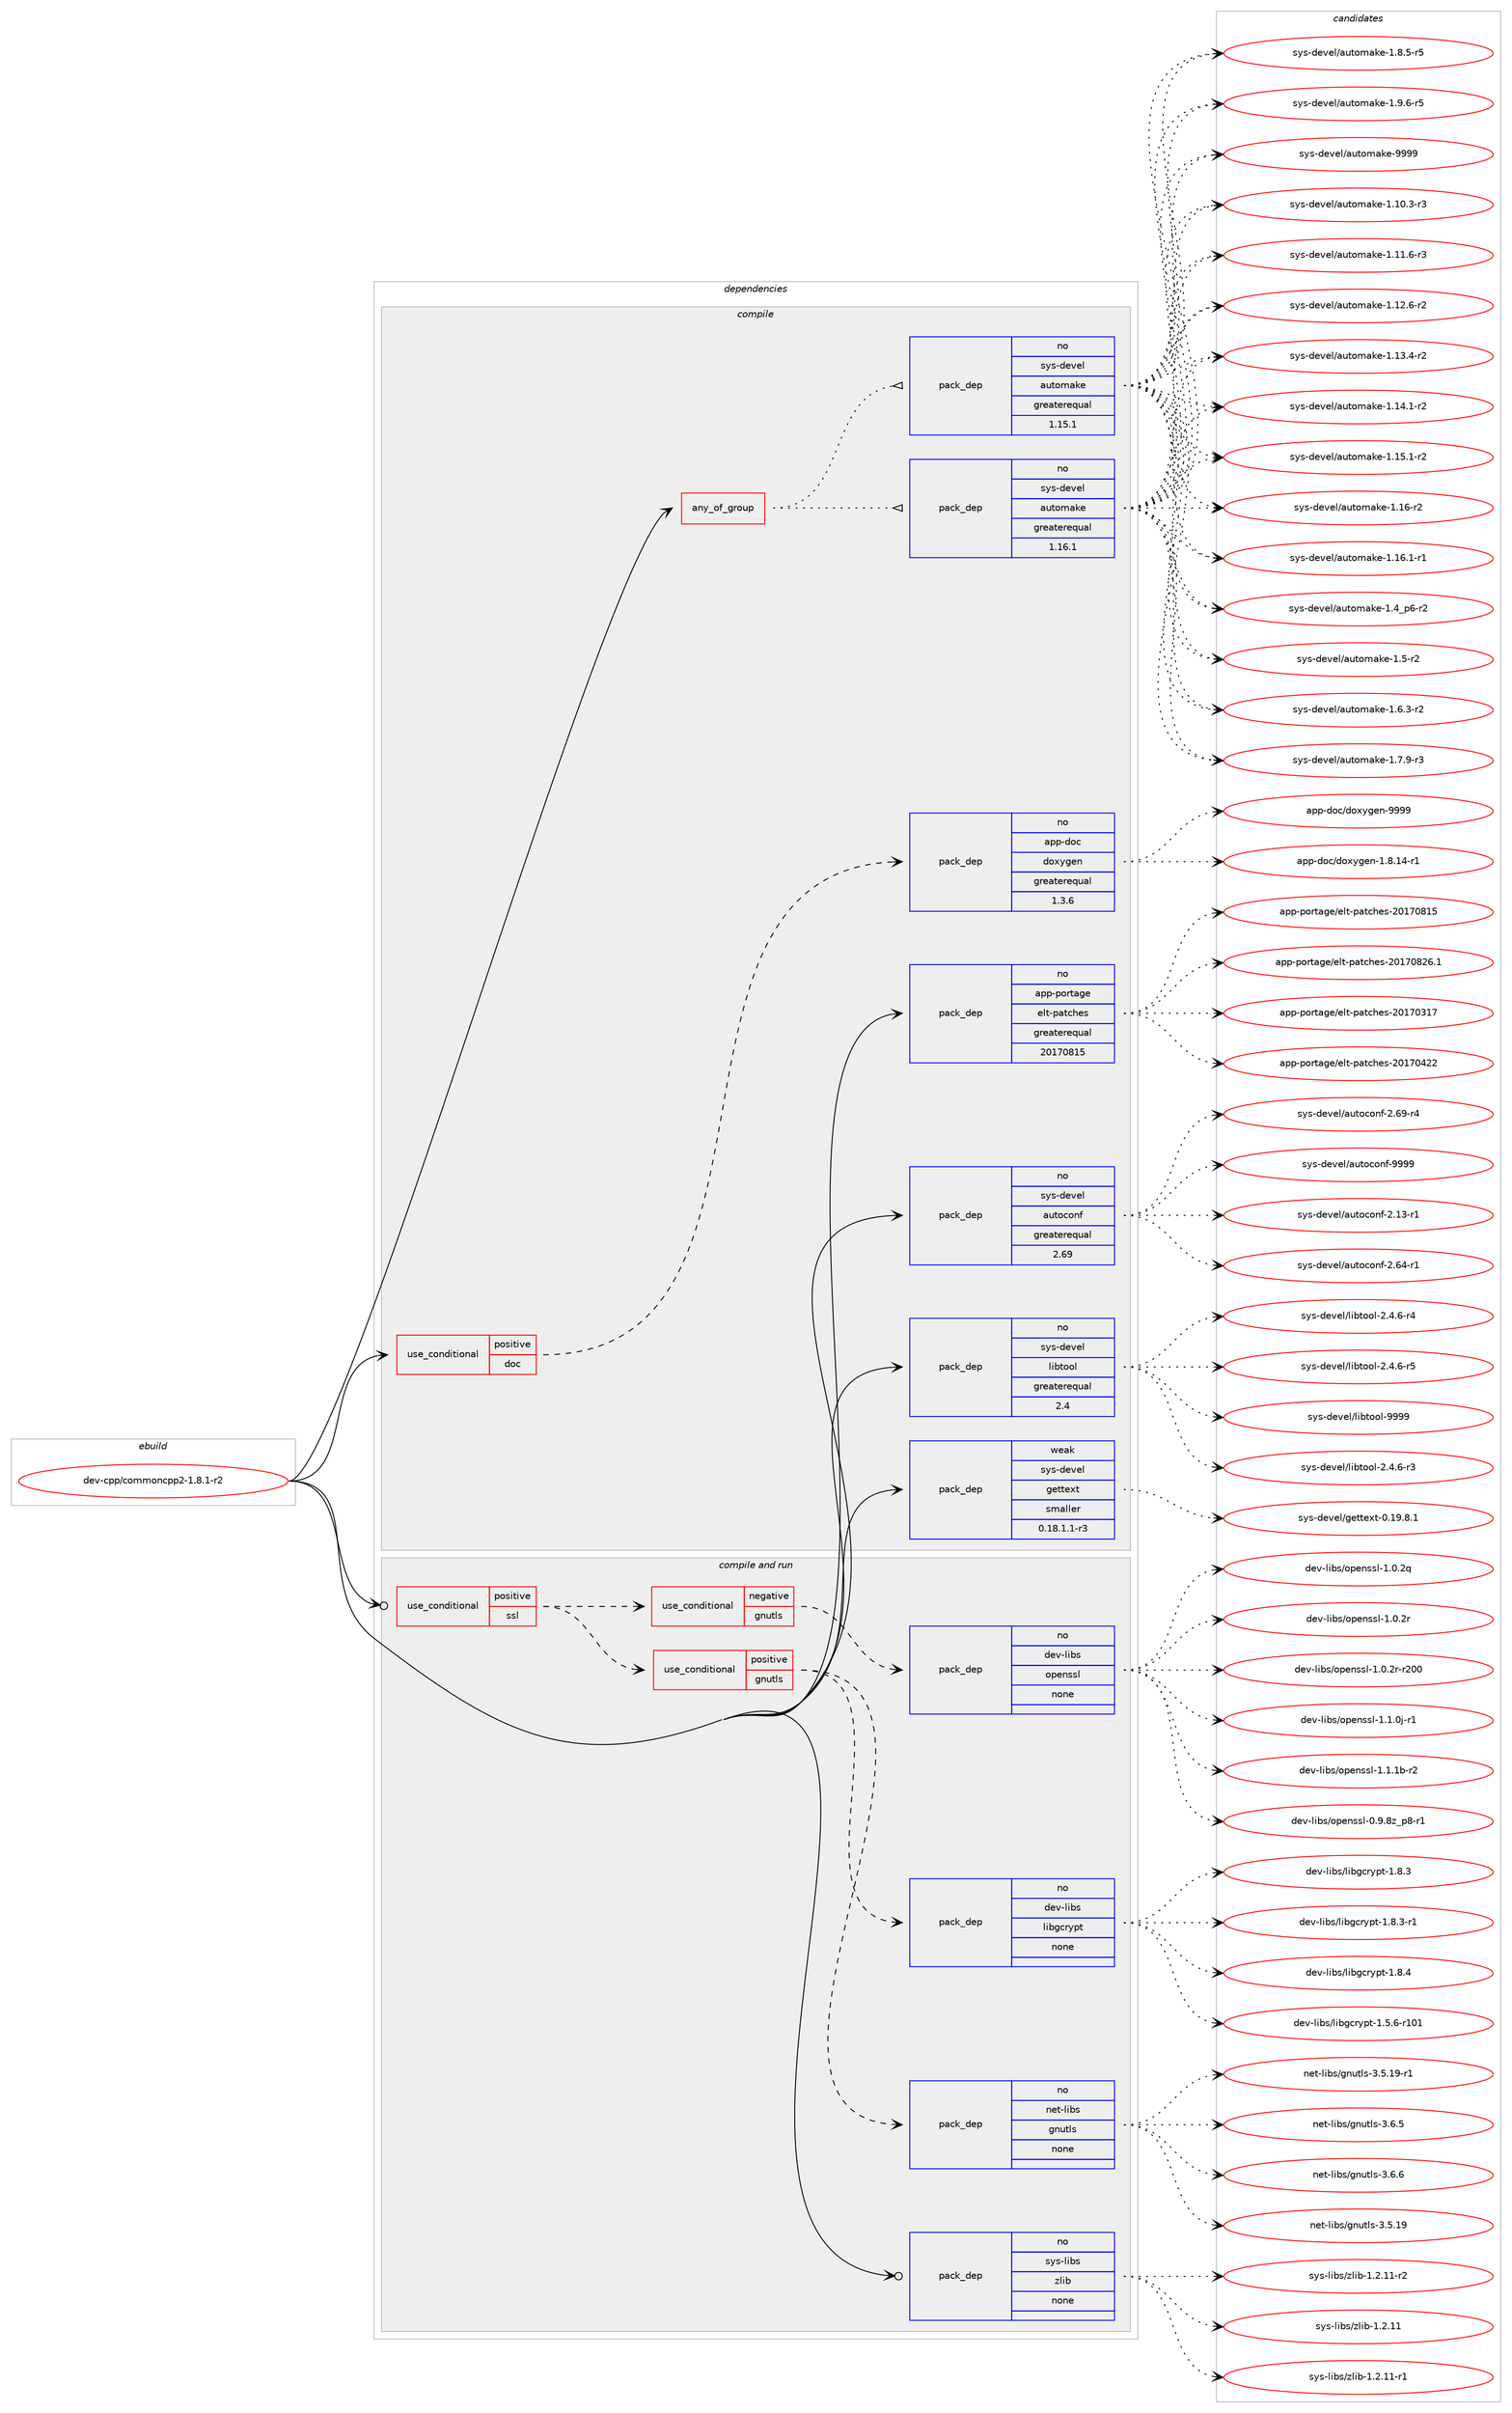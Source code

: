 digraph prolog {

# *************
# Graph options
# *************

newrank=true;
concentrate=true;
compound=true;
graph [rankdir=LR,fontname=Helvetica,fontsize=10,ranksep=1.5];#, ranksep=2.5, nodesep=0.2];
edge  [arrowhead=vee];
node  [fontname=Helvetica,fontsize=10];

# **********
# The ebuild
# **********

subgraph cluster_leftcol {
color=gray;
rank=same;
label=<<i>ebuild</i>>;
id [label="dev-cpp/commoncpp2-1.8.1-r2", color=red, width=4, href="../dev-cpp/commoncpp2-1.8.1-r2.svg"];
}

# ****************
# The dependencies
# ****************

subgraph cluster_midcol {
color=gray;
label=<<i>dependencies</i>>;
subgraph cluster_compile {
fillcolor="#eeeeee";
style=filled;
label=<<i>compile</i>>;
subgraph any20317 {
dependency1316977 [label=<<TABLE BORDER="0" CELLBORDER="1" CELLSPACING="0" CELLPADDING="4"><TR><TD CELLPADDING="10">any_of_group</TD></TR></TABLE>>, shape=none, color=red];subgraph pack939629 {
dependency1316978 [label=<<TABLE BORDER="0" CELLBORDER="1" CELLSPACING="0" CELLPADDING="4" WIDTH="220"><TR><TD ROWSPAN="6" CELLPADDING="30">pack_dep</TD></TR><TR><TD WIDTH="110">no</TD></TR><TR><TD>sys-devel</TD></TR><TR><TD>automake</TD></TR><TR><TD>greaterequal</TD></TR><TR><TD>1.16.1</TD></TR></TABLE>>, shape=none, color=blue];
}
dependency1316977:e -> dependency1316978:w [weight=20,style="dotted",arrowhead="oinv"];
subgraph pack939630 {
dependency1316979 [label=<<TABLE BORDER="0" CELLBORDER="1" CELLSPACING="0" CELLPADDING="4" WIDTH="220"><TR><TD ROWSPAN="6" CELLPADDING="30">pack_dep</TD></TR><TR><TD WIDTH="110">no</TD></TR><TR><TD>sys-devel</TD></TR><TR><TD>automake</TD></TR><TR><TD>greaterequal</TD></TR><TR><TD>1.15.1</TD></TR></TABLE>>, shape=none, color=blue];
}
dependency1316977:e -> dependency1316979:w [weight=20,style="dotted",arrowhead="oinv"];
}
id:e -> dependency1316977:w [weight=20,style="solid",arrowhead="vee"];
subgraph cond356481 {
dependency1316980 [label=<<TABLE BORDER="0" CELLBORDER="1" CELLSPACING="0" CELLPADDING="4"><TR><TD ROWSPAN="3" CELLPADDING="10">use_conditional</TD></TR><TR><TD>positive</TD></TR><TR><TD>doc</TD></TR></TABLE>>, shape=none, color=red];
subgraph pack939631 {
dependency1316981 [label=<<TABLE BORDER="0" CELLBORDER="1" CELLSPACING="0" CELLPADDING="4" WIDTH="220"><TR><TD ROWSPAN="6" CELLPADDING="30">pack_dep</TD></TR><TR><TD WIDTH="110">no</TD></TR><TR><TD>app-doc</TD></TR><TR><TD>doxygen</TD></TR><TR><TD>greaterequal</TD></TR><TR><TD>1.3.6</TD></TR></TABLE>>, shape=none, color=blue];
}
dependency1316980:e -> dependency1316981:w [weight=20,style="dashed",arrowhead="vee"];
}
id:e -> dependency1316980:w [weight=20,style="solid",arrowhead="vee"];
subgraph pack939632 {
dependency1316982 [label=<<TABLE BORDER="0" CELLBORDER="1" CELLSPACING="0" CELLPADDING="4" WIDTH="220"><TR><TD ROWSPAN="6" CELLPADDING="30">pack_dep</TD></TR><TR><TD WIDTH="110">no</TD></TR><TR><TD>app-portage</TD></TR><TR><TD>elt-patches</TD></TR><TR><TD>greaterequal</TD></TR><TR><TD>20170815</TD></TR></TABLE>>, shape=none, color=blue];
}
id:e -> dependency1316982:w [weight=20,style="solid",arrowhead="vee"];
subgraph pack939633 {
dependency1316983 [label=<<TABLE BORDER="0" CELLBORDER="1" CELLSPACING="0" CELLPADDING="4" WIDTH="220"><TR><TD ROWSPAN="6" CELLPADDING="30">pack_dep</TD></TR><TR><TD WIDTH="110">no</TD></TR><TR><TD>sys-devel</TD></TR><TR><TD>autoconf</TD></TR><TR><TD>greaterequal</TD></TR><TR><TD>2.69</TD></TR></TABLE>>, shape=none, color=blue];
}
id:e -> dependency1316983:w [weight=20,style="solid",arrowhead="vee"];
subgraph pack939634 {
dependency1316984 [label=<<TABLE BORDER="0" CELLBORDER="1" CELLSPACING="0" CELLPADDING="4" WIDTH="220"><TR><TD ROWSPAN="6" CELLPADDING="30">pack_dep</TD></TR><TR><TD WIDTH="110">no</TD></TR><TR><TD>sys-devel</TD></TR><TR><TD>libtool</TD></TR><TR><TD>greaterequal</TD></TR><TR><TD>2.4</TD></TR></TABLE>>, shape=none, color=blue];
}
id:e -> dependency1316984:w [weight=20,style="solid",arrowhead="vee"];
subgraph pack939635 {
dependency1316985 [label=<<TABLE BORDER="0" CELLBORDER="1" CELLSPACING="0" CELLPADDING="4" WIDTH="220"><TR><TD ROWSPAN="6" CELLPADDING="30">pack_dep</TD></TR><TR><TD WIDTH="110">weak</TD></TR><TR><TD>sys-devel</TD></TR><TR><TD>gettext</TD></TR><TR><TD>smaller</TD></TR><TR><TD>0.18.1.1-r3</TD></TR></TABLE>>, shape=none, color=blue];
}
id:e -> dependency1316985:w [weight=20,style="solid",arrowhead="vee"];
}
subgraph cluster_compileandrun {
fillcolor="#eeeeee";
style=filled;
label=<<i>compile and run</i>>;
subgraph cond356482 {
dependency1316986 [label=<<TABLE BORDER="0" CELLBORDER="1" CELLSPACING="0" CELLPADDING="4"><TR><TD ROWSPAN="3" CELLPADDING="10">use_conditional</TD></TR><TR><TD>positive</TD></TR><TR><TD>ssl</TD></TR></TABLE>>, shape=none, color=red];
subgraph cond356483 {
dependency1316987 [label=<<TABLE BORDER="0" CELLBORDER="1" CELLSPACING="0" CELLPADDING="4"><TR><TD ROWSPAN="3" CELLPADDING="10">use_conditional</TD></TR><TR><TD>positive</TD></TR><TR><TD>gnutls</TD></TR></TABLE>>, shape=none, color=red];
subgraph pack939636 {
dependency1316988 [label=<<TABLE BORDER="0" CELLBORDER="1" CELLSPACING="0" CELLPADDING="4" WIDTH="220"><TR><TD ROWSPAN="6" CELLPADDING="30">pack_dep</TD></TR><TR><TD WIDTH="110">no</TD></TR><TR><TD>dev-libs</TD></TR><TR><TD>libgcrypt</TD></TR><TR><TD>none</TD></TR><TR><TD></TD></TR></TABLE>>, shape=none, color=blue];
}
dependency1316987:e -> dependency1316988:w [weight=20,style="dashed",arrowhead="vee"];
subgraph pack939637 {
dependency1316989 [label=<<TABLE BORDER="0" CELLBORDER="1" CELLSPACING="0" CELLPADDING="4" WIDTH="220"><TR><TD ROWSPAN="6" CELLPADDING="30">pack_dep</TD></TR><TR><TD WIDTH="110">no</TD></TR><TR><TD>net-libs</TD></TR><TR><TD>gnutls</TD></TR><TR><TD>none</TD></TR><TR><TD></TD></TR></TABLE>>, shape=none, color=blue];
}
dependency1316987:e -> dependency1316989:w [weight=20,style="dashed",arrowhead="vee"];
}
dependency1316986:e -> dependency1316987:w [weight=20,style="dashed",arrowhead="vee"];
subgraph cond356484 {
dependency1316990 [label=<<TABLE BORDER="0" CELLBORDER="1" CELLSPACING="0" CELLPADDING="4"><TR><TD ROWSPAN="3" CELLPADDING="10">use_conditional</TD></TR><TR><TD>negative</TD></TR><TR><TD>gnutls</TD></TR></TABLE>>, shape=none, color=red];
subgraph pack939638 {
dependency1316991 [label=<<TABLE BORDER="0" CELLBORDER="1" CELLSPACING="0" CELLPADDING="4" WIDTH="220"><TR><TD ROWSPAN="6" CELLPADDING="30">pack_dep</TD></TR><TR><TD WIDTH="110">no</TD></TR><TR><TD>dev-libs</TD></TR><TR><TD>openssl</TD></TR><TR><TD>none</TD></TR><TR><TD></TD></TR></TABLE>>, shape=none, color=blue];
}
dependency1316990:e -> dependency1316991:w [weight=20,style="dashed",arrowhead="vee"];
}
dependency1316986:e -> dependency1316990:w [weight=20,style="dashed",arrowhead="vee"];
}
id:e -> dependency1316986:w [weight=20,style="solid",arrowhead="odotvee"];
subgraph pack939639 {
dependency1316992 [label=<<TABLE BORDER="0" CELLBORDER="1" CELLSPACING="0" CELLPADDING="4" WIDTH="220"><TR><TD ROWSPAN="6" CELLPADDING="30">pack_dep</TD></TR><TR><TD WIDTH="110">no</TD></TR><TR><TD>sys-libs</TD></TR><TR><TD>zlib</TD></TR><TR><TD>none</TD></TR><TR><TD></TD></TR></TABLE>>, shape=none, color=blue];
}
id:e -> dependency1316992:w [weight=20,style="solid",arrowhead="odotvee"];
}
subgraph cluster_run {
fillcolor="#eeeeee";
style=filled;
label=<<i>run</i>>;
}
}

# **************
# The candidates
# **************

subgraph cluster_choices {
rank=same;
color=gray;
label=<<i>candidates</i>>;

subgraph choice939629 {
color=black;
nodesep=1;
choice11512111545100101118101108479711711611110997107101454946494846514511451 [label="sys-devel/automake-1.10.3-r3", color=red, width=4,href="../sys-devel/automake-1.10.3-r3.svg"];
choice11512111545100101118101108479711711611110997107101454946494946544511451 [label="sys-devel/automake-1.11.6-r3", color=red, width=4,href="../sys-devel/automake-1.11.6-r3.svg"];
choice11512111545100101118101108479711711611110997107101454946495046544511450 [label="sys-devel/automake-1.12.6-r2", color=red, width=4,href="../sys-devel/automake-1.12.6-r2.svg"];
choice11512111545100101118101108479711711611110997107101454946495146524511450 [label="sys-devel/automake-1.13.4-r2", color=red, width=4,href="../sys-devel/automake-1.13.4-r2.svg"];
choice11512111545100101118101108479711711611110997107101454946495246494511450 [label="sys-devel/automake-1.14.1-r2", color=red, width=4,href="../sys-devel/automake-1.14.1-r2.svg"];
choice11512111545100101118101108479711711611110997107101454946495346494511450 [label="sys-devel/automake-1.15.1-r2", color=red, width=4,href="../sys-devel/automake-1.15.1-r2.svg"];
choice1151211154510010111810110847971171161111099710710145494649544511450 [label="sys-devel/automake-1.16-r2", color=red, width=4,href="../sys-devel/automake-1.16-r2.svg"];
choice11512111545100101118101108479711711611110997107101454946495446494511449 [label="sys-devel/automake-1.16.1-r1", color=red, width=4,href="../sys-devel/automake-1.16.1-r1.svg"];
choice115121115451001011181011084797117116111109971071014549465295112544511450 [label="sys-devel/automake-1.4_p6-r2", color=red, width=4,href="../sys-devel/automake-1.4_p6-r2.svg"];
choice11512111545100101118101108479711711611110997107101454946534511450 [label="sys-devel/automake-1.5-r2", color=red, width=4,href="../sys-devel/automake-1.5-r2.svg"];
choice115121115451001011181011084797117116111109971071014549465446514511450 [label="sys-devel/automake-1.6.3-r2", color=red, width=4,href="../sys-devel/automake-1.6.3-r2.svg"];
choice115121115451001011181011084797117116111109971071014549465546574511451 [label="sys-devel/automake-1.7.9-r3", color=red, width=4,href="../sys-devel/automake-1.7.9-r3.svg"];
choice115121115451001011181011084797117116111109971071014549465646534511453 [label="sys-devel/automake-1.8.5-r5", color=red, width=4,href="../sys-devel/automake-1.8.5-r5.svg"];
choice115121115451001011181011084797117116111109971071014549465746544511453 [label="sys-devel/automake-1.9.6-r5", color=red, width=4,href="../sys-devel/automake-1.9.6-r5.svg"];
choice115121115451001011181011084797117116111109971071014557575757 [label="sys-devel/automake-9999", color=red, width=4,href="../sys-devel/automake-9999.svg"];
dependency1316978:e -> choice11512111545100101118101108479711711611110997107101454946494846514511451:w [style=dotted,weight="100"];
dependency1316978:e -> choice11512111545100101118101108479711711611110997107101454946494946544511451:w [style=dotted,weight="100"];
dependency1316978:e -> choice11512111545100101118101108479711711611110997107101454946495046544511450:w [style=dotted,weight="100"];
dependency1316978:e -> choice11512111545100101118101108479711711611110997107101454946495146524511450:w [style=dotted,weight="100"];
dependency1316978:e -> choice11512111545100101118101108479711711611110997107101454946495246494511450:w [style=dotted,weight="100"];
dependency1316978:e -> choice11512111545100101118101108479711711611110997107101454946495346494511450:w [style=dotted,weight="100"];
dependency1316978:e -> choice1151211154510010111810110847971171161111099710710145494649544511450:w [style=dotted,weight="100"];
dependency1316978:e -> choice11512111545100101118101108479711711611110997107101454946495446494511449:w [style=dotted,weight="100"];
dependency1316978:e -> choice115121115451001011181011084797117116111109971071014549465295112544511450:w [style=dotted,weight="100"];
dependency1316978:e -> choice11512111545100101118101108479711711611110997107101454946534511450:w [style=dotted,weight="100"];
dependency1316978:e -> choice115121115451001011181011084797117116111109971071014549465446514511450:w [style=dotted,weight="100"];
dependency1316978:e -> choice115121115451001011181011084797117116111109971071014549465546574511451:w [style=dotted,weight="100"];
dependency1316978:e -> choice115121115451001011181011084797117116111109971071014549465646534511453:w [style=dotted,weight="100"];
dependency1316978:e -> choice115121115451001011181011084797117116111109971071014549465746544511453:w [style=dotted,weight="100"];
dependency1316978:e -> choice115121115451001011181011084797117116111109971071014557575757:w [style=dotted,weight="100"];
}
subgraph choice939630 {
color=black;
nodesep=1;
choice11512111545100101118101108479711711611110997107101454946494846514511451 [label="sys-devel/automake-1.10.3-r3", color=red, width=4,href="../sys-devel/automake-1.10.3-r3.svg"];
choice11512111545100101118101108479711711611110997107101454946494946544511451 [label="sys-devel/automake-1.11.6-r3", color=red, width=4,href="../sys-devel/automake-1.11.6-r3.svg"];
choice11512111545100101118101108479711711611110997107101454946495046544511450 [label="sys-devel/automake-1.12.6-r2", color=red, width=4,href="../sys-devel/automake-1.12.6-r2.svg"];
choice11512111545100101118101108479711711611110997107101454946495146524511450 [label="sys-devel/automake-1.13.4-r2", color=red, width=4,href="../sys-devel/automake-1.13.4-r2.svg"];
choice11512111545100101118101108479711711611110997107101454946495246494511450 [label="sys-devel/automake-1.14.1-r2", color=red, width=4,href="../sys-devel/automake-1.14.1-r2.svg"];
choice11512111545100101118101108479711711611110997107101454946495346494511450 [label="sys-devel/automake-1.15.1-r2", color=red, width=4,href="../sys-devel/automake-1.15.1-r2.svg"];
choice1151211154510010111810110847971171161111099710710145494649544511450 [label="sys-devel/automake-1.16-r2", color=red, width=4,href="../sys-devel/automake-1.16-r2.svg"];
choice11512111545100101118101108479711711611110997107101454946495446494511449 [label="sys-devel/automake-1.16.1-r1", color=red, width=4,href="../sys-devel/automake-1.16.1-r1.svg"];
choice115121115451001011181011084797117116111109971071014549465295112544511450 [label="sys-devel/automake-1.4_p6-r2", color=red, width=4,href="../sys-devel/automake-1.4_p6-r2.svg"];
choice11512111545100101118101108479711711611110997107101454946534511450 [label="sys-devel/automake-1.5-r2", color=red, width=4,href="../sys-devel/automake-1.5-r2.svg"];
choice115121115451001011181011084797117116111109971071014549465446514511450 [label="sys-devel/automake-1.6.3-r2", color=red, width=4,href="../sys-devel/automake-1.6.3-r2.svg"];
choice115121115451001011181011084797117116111109971071014549465546574511451 [label="sys-devel/automake-1.7.9-r3", color=red, width=4,href="../sys-devel/automake-1.7.9-r3.svg"];
choice115121115451001011181011084797117116111109971071014549465646534511453 [label="sys-devel/automake-1.8.5-r5", color=red, width=4,href="../sys-devel/automake-1.8.5-r5.svg"];
choice115121115451001011181011084797117116111109971071014549465746544511453 [label="sys-devel/automake-1.9.6-r5", color=red, width=4,href="../sys-devel/automake-1.9.6-r5.svg"];
choice115121115451001011181011084797117116111109971071014557575757 [label="sys-devel/automake-9999", color=red, width=4,href="../sys-devel/automake-9999.svg"];
dependency1316979:e -> choice11512111545100101118101108479711711611110997107101454946494846514511451:w [style=dotted,weight="100"];
dependency1316979:e -> choice11512111545100101118101108479711711611110997107101454946494946544511451:w [style=dotted,weight="100"];
dependency1316979:e -> choice11512111545100101118101108479711711611110997107101454946495046544511450:w [style=dotted,weight="100"];
dependency1316979:e -> choice11512111545100101118101108479711711611110997107101454946495146524511450:w [style=dotted,weight="100"];
dependency1316979:e -> choice11512111545100101118101108479711711611110997107101454946495246494511450:w [style=dotted,weight="100"];
dependency1316979:e -> choice11512111545100101118101108479711711611110997107101454946495346494511450:w [style=dotted,weight="100"];
dependency1316979:e -> choice1151211154510010111810110847971171161111099710710145494649544511450:w [style=dotted,weight="100"];
dependency1316979:e -> choice11512111545100101118101108479711711611110997107101454946495446494511449:w [style=dotted,weight="100"];
dependency1316979:e -> choice115121115451001011181011084797117116111109971071014549465295112544511450:w [style=dotted,weight="100"];
dependency1316979:e -> choice11512111545100101118101108479711711611110997107101454946534511450:w [style=dotted,weight="100"];
dependency1316979:e -> choice115121115451001011181011084797117116111109971071014549465446514511450:w [style=dotted,weight="100"];
dependency1316979:e -> choice115121115451001011181011084797117116111109971071014549465546574511451:w [style=dotted,weight="100"];
dependency1316979:e -> choice115121115451001011181011084797117116111109971071014549465646534511453:w [style=dotted,weight="100"];
dependency1316979:e -> choice115121115451001011181011084797117116111109971071014549465746544511453:w [style=dotted,weight="100"];
dependency1316979:e -> choice115121115451001011181011084797117116111109971071014557575757:w [style=dotted,weight="100"];
}
subgraph choice939631 {
color=black;
nodesep=1;
choice97112112451001119947100111120121103101110454946564649524511449 [label="app-doc/doxygen-1.8.14-r1", color=red, width=4,href="../app-doc/doxygen-1.8.14-r1.svg"];
choice971121124510011199471001111201211031011104557575757 [label="app-doc/doxygen-9999", color=red, width=4,href="../app-doc/doxygen-9999.svg"];
dependency1316981:e -> choice97112112451001119947100111120121103101110454946564649524511449:w [style=dotted,weight="100"];
dependency1316981:e -> choice971121124510011199471001111201211031011104557575757:w [style=dotted,weight="100"];
}
subgraph choice939632 {
color=black;
nodesep=1;
choice97112112451121111141169710310147101108116451129711699104101115455048495548514955 [label="app-portage/elt-patches-20170317", color=red, width=4,href="../app-portage/elt-patches-20170317.svg"];
choice97112112451121111141169710310147101108116451129711699104101115455048495548525050 [label="app-portage/elt-patches-20170422", color=red, width=4,href="../app-portage/elt-patches-20170422.svg"];
choice97112112451121111141169710310147101108116451129711699104101115455048495548564953 [label="app-portage/elt-patches-20170815", color=red, width=4,href="../app-portage/elt-patches-20170815.svg"];
choice971121124511211111411697103101471011081164511297116991041011154550484955485650544649 [label="app-portage/elt-patches-20170826.1", color=red, width=4,href="../app-portage/elt-patches-20170826.1.svg"];
dependency1316982:e -> choice97112112451121111141169710310147101108116451129711699104101115455048495548514955:w [style=dotted,weight="100"];
dependency1316982:e -> choice97112112451121111141169710310147101108116451129711699104101115455048495548525050:w [style=dotted,weight="100"];
dependency1316982:e -> choice97112112451121111141169710310147101108116451129711699104101115455048495548564953:w [style=dotted,weight="100"];
dependency1316982:e -> choice971121124511211111411697103101471011081164511297116991041011154550484955485650544649:w [style=dotted,weight="100"];
}
subgraph choice939633 {
color=black;
nodesep=1;
choice1151211154510010111810110847971171161119911111010245504649514511449 [label="sys-devel/autoconf-2.13-r1", color=red, width=4,href="../sys-devel/autoconf-2.13-r1.svg"];
choice1151211154510010111810110847971171161119911111010245504654524511449 [label="sys-devel/autoconf-2.64-r1", color=red, width=4,href="../sys-devel/autoconf-2.64-r1.svg"];
choice1151211154510010111810110847971171161119911111010245504654574511452 [label="sys-devel/autoconf-2.69-r4", color=red, width=4,href="../sys-devel/autoconf-2.69-r4.svg"];
choice115121115451001011181011084797117116111991111101024557575757 [label="sys-devel/autoconf-9999", color=red, width=4,href="../sys-devel/autoconf-9999.svg"];
dependency1316983:e -> choice1151211154510010111810110847971171161119911111010245504649514511449:w [style=dotted,weight="100"];
dependency1316983:e -> choice1151211154510010111810110847971171161119911111010245504654524511449:w [style=dotted,weight="100"];
dependency1316983:e -> choice1151211154510010111810110847971171161119911111010245504654574511452:w [style=dotted,weight="100"];
dependency1316983:e -> choice115121115451001011181011084797117116111991111101024557575757:w [style=dotted,weight="100"];
}
subgraph choice939634 {
color=black;
nodesep=1;
choice1151211154510010111810110847108105981161111111084550465246544511451 [label="sys-devel/libtool-2.4.6-r3", color=red, width=4,href="../sys-devel/libtool-2.4.6-r3.svg"];
choice1151211154510010111810110847108105981161111111084550465246544511452 [label="sys-devel/libtool-2.4.6-r4", color=red, width=4,href="../sys-devel/libtool-2.4.6-r4.svg"];
choice1151211154510010111810110847108105981161111111084550465246544511453 [label="sys-devel/libtool-2.4.6-r5", color=red, width=4,href="../sys-devel/libtool-2.4.6-r5.svg"];
choice1151211154510010111810110847108105981161111111084557575757 [label="sys-devel/libtool-9999", color=red, width=4,href="../sys-devel/libtool-9999.svg"];
dependency1316984:e -> choice1151211154510010111810110847108105981161111111084550465246544511451:w [style=dotted,weight="100"];
dependency1316984:e -> choice1151211154510010111810110847108105981161111111084550465246544511452:w [style=dotted,weight="100"];
dependency1316984:e -> choice1151211154510010111810110847108105981161111111084550465246544511453:w [style=dotted,weight="100"];
dependency1316984:e -> choice1151211154510010111810110847108105981161111111084557575757:w [style=dotted,weight="100"];
}
subgraph choice939635 {
color=black;
nodesep=1;
choice1151211154510010111810110847103101116116101120116454846495746564649 [label="sys-devel/gettext-0.19.8.1", color=red, width=4,href="../sys-devel/gettext-0.19.8.1.svg"];
dependency1316985:e -> choice1151211154510010111810110847103101116116101120116454846495746564649:w [style=dotted,weight="100"];
}
subgraph choice939636 {
color=black;
nodesep=1;
choice100101118451081059811547108105981039911412111211645494653465445114494849 [label="dev-libs/libgcrypt-1.5.6-r101", color=red, width=4,href="../dev-libs/libgcrypt-1.5.6-r101.svg"];
choice1001011184510810598115471081059810399114121112116454946564651 [label="dev-libs/libgcrypt-1.8.3", color=red, width=4,href="../dev-libs/libgcrypt-1.8.3.svg"];
choice10010111845108105981154710810598103991141211121164549465646514511449 [label="dev-libs/libgcrypt-1.8.3-r1", color=red, width=4,href="../dev-libs/libgcrypt-1.8.3-r1.svg"];
choice1001011184510810598115471081059810399114121112116454946564652 [label="dev-libs/libgcrypt-1.8.4", color=red, width=4,href="../dev-libs/libgcrypt-1.8.4.svg"];
dependency1316988:e -> choice100101118451081059811547108105981039911412111211645494653465445114494849:w [style=dotted,weight="100"];
dependency1316988:e -> choice1001011184510810598115471081059810399114121112116454946564651:w [style=dotted,weight="100"];
dependency1316988:e -> choice10010111845108105981154710810598103991141211121164549465646514511449:w [style=dotted,weight="100"];
dependency1316988:e -> choice1001011184510810598115471081059810399114121112116454946564652:w [style=dotted,weight="100"];
}
subgraph choice939637 {
color=black;
nodesep=1;
choice11010111645108105981154710311011711610811545514653464957 [label="net-libs/gnutls-3.5.19", color=red, width=4,href="../net-libs/gnutls-3.5.19.svg"];
choice110101116451081059811547103110117116108115455146534649574511449 [label="net-libs/gnutls-3.5.19-r1", color=red, width=4,href="../net-libs/gnutls-3.5.19-r1.svg"];
choice110101116451081059811547103110117116108115455146544653 [label="net-libs/gnutls-3.6.5", color=red, width=4,href="../net-libs/gnutls-3.6.5.svg"];
choice110101116451081059811547103110117116108115455146544654 [label="net-libs/gnutls-3.6.6", color=red, width=4,href="../net-libs/gnutls-3.6.6.svg"];
dependency1316989:e -> choice11010111645108105981154710311011711610811545514653464957:w [style=dotted,weight="100"];
dependency1316989:e -> choice110101116451081059811547103110117116108115455146534649574511449:w [style=dotted,weight="100"];
dependency1316989:e -> choice110101116451081059811547103110117116108115455146544653:w [style=dotted,weight="100"];
dependency1316989:e -> choice110101116451081059811547103110117116108115455146544654:w [style=dotted,weight="100"];
}
subgraph choice939638 {
color=black;
nodesep=1;
choice10010111845108105981154711111210111011511510845484657465612295112564511449 [label="dev-libs/openssl-0.9.8z_p8-r1", color=red, width=4,href="../dev-libs/openssl-0.9.8z_p8-r1.svg"];
choice100101118451081059811547111112101110115115108454946484650113 [label="dev-libs/openssl-1.0.2q", color=red, width=4,href="../dev-libs/openssl-1.0.2q.svg"];
choice100101118451081059811547111112101110115115108454946484650114 [label="dev-libs/openssl-1.0.2r", color=red, width=4,href="../dev-libs/openssl-1.0.2r.svg"];
choice10010111845108105981154711111210111011511510845494648465011445114504848 [label="dev-libs/openssl-1.0.2r-r200", color=red, width=4,href="../dev-libs/openssl-1.0.2r-r200.svg"];
choice1001011184510810598115471111121011101151151084549464946481064511449 [label="dev-libs/openssl-1.1.0j-r1", color=red, width=4,href="../dev-libs/openssl-1.1.0j-r1.svg"];
choice100101118451081059811547111112101110115115108454946494649984511450 [label="dev-libs/openssl-1.1.1b-r2", color=red, width=4,href="../dev-libs/openssl-1.1.1b-r2.svg"];
dependency1316991:e -> choice10010111845108105981154711111210111011511510845484657465612295112564511449:w [style=dotted,weight="100"];
dependency1316991:e -> choice100101118451081059811547111112101110115115108454946484650113:w [style=dotted,weight="100"];
dependency1316991:e -> choice100101118451081059811547111112101110115115108454946484650114:w [style=dotted,weight="100"];
dependency1316991:e -> choice10010111845108105981154711111210111011511510845494648465011445114504848:w [style=dotted,weight="100"];
dependency1316991:e -> choice1001011184510810598115471111121011101151151084549464946481064511449:w [style=dotted,weight="100"];
dependency1316991:e -> choice100101118451081059811547111112101110115115108454946494649984511450:w [style=dotted,weight="100"];
}
subgraph choice939639 {
color=black;
nodesep=1;
choice1151211154510810598115471221081059845494650464949 [label="sys-libs/zlib-1.2.11", color=red, width=4,href="../sys-libs/zlib-1.2.11.svg"];
choice11512111545108105981154712210810598454946504649494511449 [label="sys-libs/zlib-1.2.11-r1", color=red, width=4,href="../sys-libs/zlib-1.2.11-r1.svg"];
choice11512111545108105981154712210810598454946504649494511450 [label="sys-libs/zlib-1.2.11-r2", color=red, width=4,href="../sys-libs/zlib-1.2.11-r2.svg"];
dependency1316992:e -> choice1151211154510810598115471221081059845494650464949:w [style=dotted,weight="100"];
dependency1316992:e -> choice11512111545108105981154712210810598454946504649494511449:w [style=dotted,weight="100"];
dependency1316992:e -> choice11512111545108105981154712210810598454946504649494511450:w [style=dotted,weight="100"];
}
}

}
